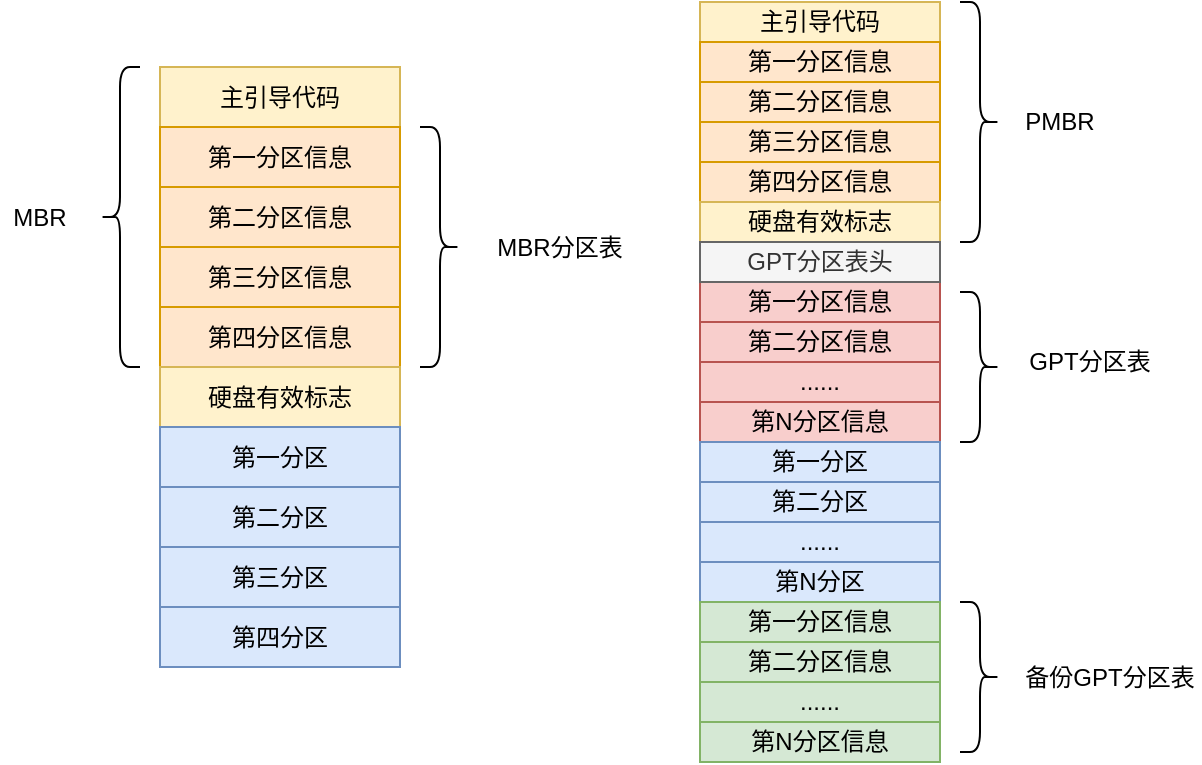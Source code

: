 <mxfile version="17.2.4" type="device"><diagram id="to8w1YoSetZClP8Xaycz" name="第 1 页"><mxGraphModel dx="1801" dy="1023" grid="1" gridSize="10" guides="1" tooltips="1" connect="1" arrows="1" fold="1" page="0" pageScale="1" pageWidth="827" pageHeight="1169" background="none" math="0" shadow="0"><root><mxCell id="0"/><mxCell id="1" parent="0"/><mxCell id="9SbG2laMGppxlAAb6pnb-1" value="主引导代码" style="rounded=0;whiteSpace=wrap;html=1;hachureGap=4;fillColor=#fff2cc;strokeColor=#d6b656;" vertex="1" parent="1"><mxGeometry x="-490" y="112.5" width="120" height="30" as="geometry"/></mxCell><mxCell id="9SbG2laMGppxlAAb6pnb-4" value="第一分区信息" style="rounded=0;whiteSpace=wrap;html=1;hachureGap=4;fillColor=#ffe6cc;strokeColor=#d79b00;" vertex="1" parent="1"><mxGeometry x="-490" y="142.5" width="120" height="30" as="geometry"/></mxCell><mxCell id="9SbG2laMGppxlAAb6pnb-5" value="第二分区信息" style="rounded=0;whiteSpace=wrap;html=1;hachureGap=4;fillColor=#ffe6cc;strokeColor=#d79b00;" vertex="1" parent="1"><mxGeometry x="-490" y="172.5" width="120" height="30" as="geometry"/></mxCell><mxCell id="9SbG2laMGppxlAAb6pnb-6" value="第三分区信息" style="rounded=0;whiteSpace=wrap;html=1;hachureGap=4;fillColor=#ffe6cc;strokeColor=#d79b00;" vertex="1" parent="1"><mxGeometry x="-490" y="202.5" width="120" height="30" as="geometry"/></mxCell><mxCell id="9SbG2laMGppxlAAb6pnb-7" value="第四分区信息" style="rounded=0;whiteSpace=wrap;html=1;hachureGap=4;fillColor=#ffe6cc;strokeColor=#d79b00;" vertex="1" parent="1"><mxGeometry x="-490" y="232.5" width="120" height="30" as="geometry"/></mxCell><mxCell id="9SbG2laMGppxlAAb6pnb-8" value="硬盘有效标志" style="rounded=0;whiteSpace=wrap;html=1;hachureGap=4;fillColor=#fff2cc;strokeColor=#d6b656;" vertex="1" parent="1"><mxGeometry x="-490" y="262.5" width="120" height="30" as="geometry"/></mxCell><mxCell id="9SbG2laMGppxlAAb6pnb-9" value="第一分区" style="rounded=0;whiteSpace=wrap;html=1;hachureGap=4;fillColor=#dae8fc;strokeColor=#6c8ebf;" vertex="1" parent="1"><mxGeometry x="-490" y="292.5" width="120" height="30" as="geometry"/></mxCell><mxCell id="9SbG2laMGppxlAAb6pnb-10" value="第二分区" style="rounded=0;whiteSpace=wrap;html=1;hachureGap=4;fillColor=#dae8fc;strokeColor=#6c8ebf;" vertex="1" parent="1"><mxGeometry x="-490" y="322.5" width="120" height="30" as="geometry"/></mxCell><mxCell id="9SbG2laMGppxlAAb6pnb-11" value="第三分区" style="rounded=0;whiteSpace=wrap;html=1;hachureGap=4;fillColor=#dae8fc;strokeColor=#6c8ebf;" vertex="1" parent="1"><mxGeometry x="-490" y="352.5" width="120" height="30" as="geometry"/></mxCell><mxCell id="9SbG2laMGppxlAAb6pnb-12" value="第四分区" style="rounded=0;whiteSpace=wrap;html=1;hachureGap=4;fillColor=#dae8fc;strokeColor=#6c8ebf;" vertex="1" parent="1"><mxGeometry x="-490" y="382.5" width="120" height="30" as="geometry"/></mxCell><mxCell id="9SbG2laMGppxlAAb6pnb-22" value="" style="shape=curlyBracket;whiteSpace=wrap;html=1;rounded=1;hachureGap=4;" vertex="1" parent="1"><mxGeometry x="-520" y="112.5" width="20" height="150" as="geometry"/></mxCell><mxCell id="9SbG2laMGppxlAAb6pnb-23" value="" style="shape=curlyBracket;whiteSpace=wrap;html=1;rounded=1;flipH=1;hachureGap=4;" vertex="1" parent="1"><mxGeometry x="-360" y="142.5" width="20" height="120" as="geometry"/></mxCell><mxCell id="9SbG2laMGppxlAAb6pnb-26" value="MBR分区表" style="text;strokeColor=none;fillColor=none;html=1;align=center;verticalAlign=middle;whiteSpace=wrap;rounded=0;hachureGap=4;" vertex="1" parent="1"><mxGeometry x="-330" y="187.5" width="80" height="30" as="geometry"/></mxCell><mxCell id="9SbG2laMGppxlAAb6pnb-27" value="MBR" style="text;strokeColor=none;fillColor=none;html=1;align=center;verticalAlign=middle;whiteSpace=wrap;rounded=0;hachureGap=4;" vertex="1" parent="1"><mxGeometry x="-570" y="172.5" width="40" height="30" as="geometry"/></mxCell><mxCell id="9SbG2laMGppxlAAb6pnb-28" value="主引导代码" style="rounded=0;whiteSpace=wrap;html=1;hachureGap=4;fillColor=#fff2cc;strokeColor=#d6b656;" vertex="1" parent="1"><mxGeometry x="-220" y="80" width="120" height="20" as="geometry"/></mxCell><mxCell id="9SbG2laMGppxlAAb6pnb-29" value="第一分区信息" style="rounded=0;whiteSpace=wrap;html=1;hachureGap=4;fillColor=#ffe6cc;strokeColor=#d79b00;" vertex="1" parent="1"><mxGeometry x="-220" y="100" width="120" height="20" as="geometry"/></mxCell><mxCell id="9SbG2laMGppxlAAb6pnb-30" value="第二分区信息" style="rounded=0;whiteSpace=wrap;html=1;hachureGap=4;fillColor=#ffe6cc;strokeColor=#d79b00;" vertex="1" parent="1"><mxGeometry x="-220" y="120" width="120" height="20" as="geometry"/></mxCell><mxCell id="9SbG2laMGppxlAAb6pnb-31" value="第三分区信息" style="rounded=0;whiteSpace=wrap;html=1;hachureGap=4;fillColor=#ffe6cc;strokeColor=#d79b00;" vertex="1" parent="1"><mxGeometry x="-220" y="140" width="120" height="20" as="geometry"/></mxCell><mxCell id="9SbG2laMGppxlAAb6pnb-32" value="第四分区信息" style="rounded=0;whiteSpace=wrap;html=1;hachureGap=4;fillColor=#ffe6cc;strokeColor=#d79b00;" vertex="1" parent="1"><mxGeometry x="-220" y="160" width="120" height="20" as="geometry"/></mxCell><mxCell id="9SbG2laMGppxlAAb6pnb-33" value="硬盘有效标志" style="rounded=0;whiteSpace=wrap;html=1;hachureGap=4;fillColor=#fff2cc;strokeColor=#d6b656;" vertex="1" parent="1"><mxGeometry x="-220" y="180" width="120" height="20" as="geometry"/></mxCell><mxCell id="9SbG2laMGppxlAAb6pnb-34" value="第一分区信息" style="rounded=0;whiteSpace=wrap;html=1;hachureGap=4;fillColor=#f8cecc;strokeColor=#b85450;" vertex="1" parent="1"><mxGeometry x="-220" y="220" width="120" height="20" as="geometry"/></mxCell><mxCell id="9SbG2laMGppxlAAb6pnb-35" value="......" style="rounded=0;whiteSpace=wrap;html=1;hachureGap=4;fillColor=#dae8fc;strokeColor=#6c8ebf;" vertex="1" parent="1"><mxGeometry x="-220" y="340" width="120" height="20" as="geometry"/></mxCell><mxCell id="9SbG2laMGppxlAAb6pnb-36" value="第N分区" style="rounded=0;whiteSpace=wrap;html=1;hachureGap=4;fillColor=#dae8fc;strokeColor=#6c8ebf;" vertex="1" parent="1"><mxGeometry x="-220" y="360" width="120" height="20" as="geometry"/></mxCell><mxCell id="9SbG2laMGppxlAAb6pnb-41" value="PMBR" style="text;strokeColor=none;fillColor=none;html=1;align=center;verticalAlign=middle;whiteSpace=wrap;rounded=0;hachureGap=4;" vertex="1" parent="1"><mxGeometry x="-60" y="125" width="40" height="30" as="geometry"/></mxCell><mxCell id="9SbG2laMGppxlAAb6pnb-42" value="GPT分区表头" style="rounded=0;whiteSpace=wrap;html=1;hachureGap=4;fillColor=#f5f5f5;strokeColor=#666666;fontColor=#333333;" vertex="1" parent="1"><mxGeometry x="-220" y="200" width="120" height="20" as="geometry"/></mxCell><mxCell id="9SbG2laMGppxlAAb6pnb-45" value="第二分区信息" style="rounded=0;whiteSpace=wrap;html=1;hachureGap=4;fillColor=#f8cecc;strokeColor=#b85450;" vertex="1" parent="1"><mxGeometry x="-220" y="240" width="120" height="20" as="geometry"/></mxCell><mxCell id="9SbG2laMGppxlAAb6pnb-46" value="......" style="rounded=0;whiteSpace=wrap;html=1;hachureGap=4;fillColor=#f8cecc;strokeColor=#b85450;" vertex="1" parent="1"><mxGeometry x="-220" y="260" width="120" height="20" as="geometry"/></mxCell><mxCell id="9SbG2laMGppxlAAb6pnb-47" value="第N分区信息" style="rounded=0;whiteSpace=wrap;html=1;hachureGap=4;fillColor=#f8cecc;strokeColor=#b85450;" vertex="1" parent="1"><mxGeometry x="-220" y="280" width="120" height="20" as="geometry"/></mxCell><mxCell id="9SbG2laMGppxlAAb6pnb-49" value="GPT分区表" style="text;strokeColor=none;fillColor=none;html=1;align=center;verticalAlign=middle;whiteSpace=wrap;rounded=0;hachureGap=4;" vertex="1" parent="1"><mxGeometry x="-60" y="245" width="70" height="30" as="geometry"/></mxCell><mxCell id="9SbG2laMGppxlAAb6pnb-50" value="第二分区" style="rounded=0;whiteSpace=wrap;html=1;hachureGap=4;fillColor=#dae8fc;strokeColor=#6c8ebf;" vertex="1" parent="1"><mxGeometry x="-220" y="320" width="120" height="20" as="geometry"/></mxCell><mxCell id="9SbG2laMGppxlAAb6pnb-51" value="第一分区" style="rounded=0;whiteSpace=wrap;html=1;hachureGap=4;fillColor=#dae8fc;strokeColor=#6c8ebf;" vertex="1" parent="1"><mxGeometry x="-220" y="300" width="120" height="20" as="geometry"/></mxCell><mxCell id="9SbG2laMGppxlAAb6pnb-52" value="......" style="rounded=0;whiteSpace=wrap;html=1;hachureGap=4;fillColor=#d5e8d4;strokeColor=#82b366;" vertex="1" parent="1"><mxGeometry x="-220" y="420" width="120" height="20" as="geometry"/></mxCell><mxCell id="9SbG2laMGppxlAAb6pnb-53" value="第N分区信息" style="rounded=0;whiteSpace=wrap;html=1;hachureGap=4;fillColor=#d5e8d4;strokeColor=#82b366;" vertex="1" parent="1"><mxGeometry x="-220" y="440" width="120" height="20" as="geometry"/></mxCell><mxCell id="9SbG2laMGppxlAAb6pnb-54" value="第二分区信息" style="rounded=0;whiteSpace=wrap;html=1;hachureGap=4;fillColor=#d5e8d4;strokeColor=#82b366;" vertex="1" parent="1"><mxGeometry x="-220" y="400" width="120" height="20" as="geometry"/></mxCell><mxCell id="9SbG2laMGppxlAAb6pnb-55" value="第一分区信息" style="rounded=0;whiteSpace=wrap;html=1;hachureGap=4;fillColor=#d5e8d4;strokeColor=#82b366;" vertex="1" parent="1"><mxGeometry x="-220" y="380" width="120" height="20" as="geometry"/></mxCell><mxCell id="9SbG2laMGppxlAAb6pnb-57" value="备份GPT分区表" style="text;strokeColor=none;fillColor=none;html=1;align=center;verticalAlign=middle;whiteSpace=wrap;rounded=0;hachureGap=4;" vertex="1" parent="1"><mxGeometry x="-60" y="402.5" width="90" height="30" as="geometry"/></mxCell><mxCell id="9SbG2laMGppxlAAb6pnb-58" value="" style="shape=curlyBracket;whiteSpace=wrap;html=1;rounded=1;flipH=1;hachureGap=4;" vertex="1" parent="1"><mxGeometry x="-90" y="80" width="20" height="120" as="geometry"/></mxCell><mxCell id="9SbG2laMGppxlAAb6pnb-59" value="" style="shape=curlyBracket;whiteSpace=wrap;html=1;rounded=1;flipH=1;hachureGap=4;" vertex="1" parent="1"><mxGeometry x="-90" y="225" width="20" height="75" as="geometry"/></mxCell><mxCell id="9SbG2laMGppxlAAb6pnb-60" value="" style="shape=curlyBracket;whiteSpace=wrap;html=1;rounded=1;flipH=1;hachureGap=4;" vertex="1" parent="1"><mxGeometry x="-90" y="380" width="20" height="75" as="geometry"/></mxCell></root></mxGraphModel></diagram></mxfile>